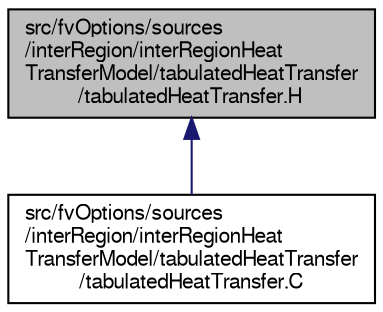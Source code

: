 digraph "src/fvOptions/sources/interRegion/interRegionHeatTransferModel/tabulatedHeatTransfer/tabulatedHeatTransfer.H"
{
  bgcolor="transparent";
  edge [fontname="FreeSans",fontsize="10",labelfontname="FreeSans",labelfontsize="10"];
  node [fontname="FreeSans",fontsize="10",shape=record];
  Node339 [label="src/fvOptions/sources\l/interRegion/interRegionHeat\lTransferModel/tabulatedHeatTransfer\l/tabulatedHeatTransfer.H",height=0.2,width=0.4,color="black", fillcolor="grey75", style="filled", fontcolor="black"];
  Node339 -> Node340 [dir="back",color="midnightblue",fontsize="10",style="solid",fontname="FreeSans"];
  Node340 [label="src/fvOptions/sources\l/interRegion/interRegionHeat\lTransferModel/tabulatedHeatTransfer\l/tabulatedHeatTransfer.C",height=0.2,width=0.4,color="black",URL="$a04808.html"];
}
